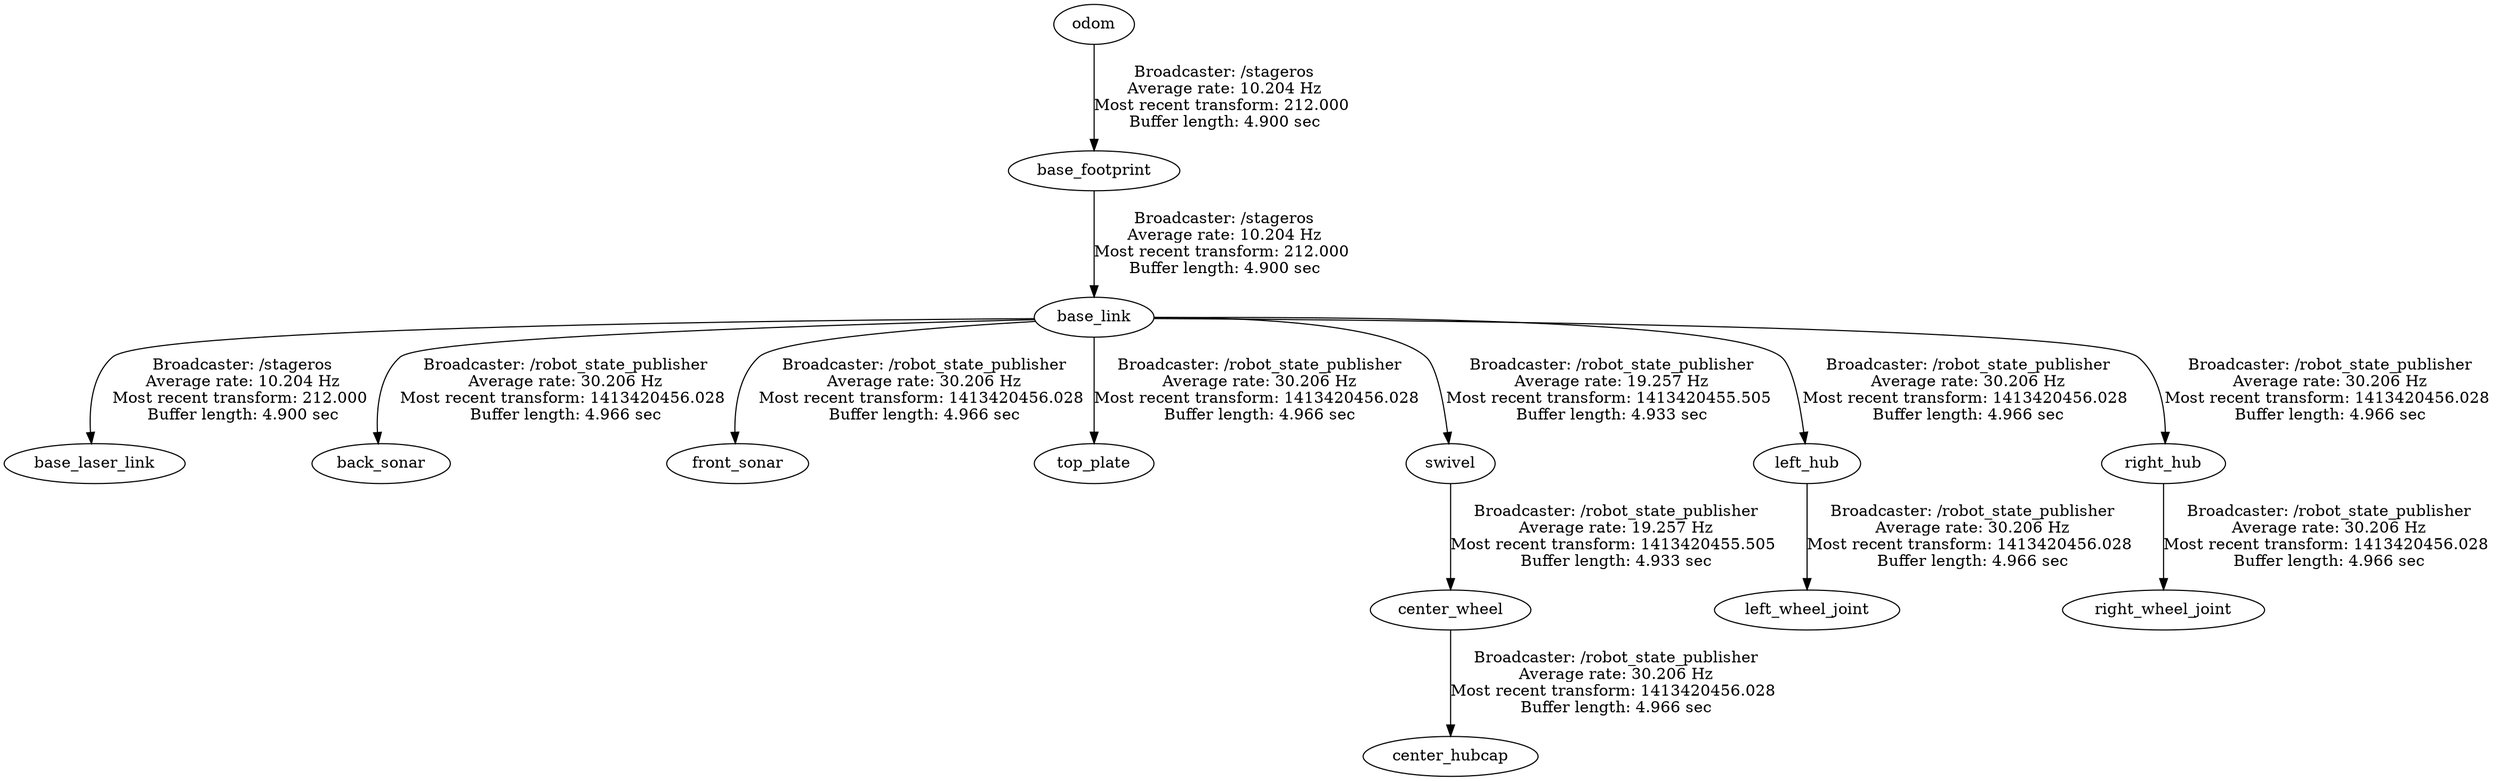 digraph G {
"base_link" -> "base_laser_link"[label="Broadcaster: /stageros\nAverage rate: 10.204 Hz\nMost recent transform: 212.000 \nBuffer length: 4.900 sec\n"];
"base_footprint" -> "base_link"[label="Broadcaster: /stageros\nAverage rate: 10.204 Hz\nMost recent transform: 212.000 \nBuffer length: 4.900 sec\n"];
"odom" -> "base_footprint"[label="Broadcaster: /stageros\nAverage rate: 10.204 Hz\nMost recent transform: 212.000 \nBuffer length: 4.900 sec\n"];
"base_link" -> "back_sonar"[label="Broadcaster: /robot_state_publisher\nAverage rate: 30.206 Hz\nMost recent transform: 1413420456.028 \nBuffer length: 4.966 sec\n"];
"base_link" -> "front_sonar"[label="Broadcaster: /robot_state_publisher\nAverage rate: 30.206 Hz\nMost recent transform: 1413420456.028 \nBuffer length: 4.966 sec\n"];
"base_link" -> "top_plate"[label="Broadcaster: /robot_state_publisher\nAverage rate: 30.206 Hz\nMost recent transform: 1413420456.028 \nBuffer length: 4.966 sec\n"];
"center_wheel" -> "center_hubcap"[label="Broadcaster: /robot_state_publisher\nAverage rate: 30.206 Hz\nMost recent transform: 1413420456.028 \nBuffer length: 4.966 sec\n"];
"swivel" -> "center_wheel"[label="Broadcaster: /robot_state_publisher\nAverage rate: 19.257 Hz\nMost recent transform: 1413420455.505 \nBuffer length: 4.933 sec\n"];
"base_link" -> "left_hub"[label="Broadcaster: /robot_state_publisher\nAverage rate: 30.206 Hz\nMost recent transform: 1413420456.028 \nBuffer length: 4.966 sec\n"];
"left_hub" -> "left_wheel_joint"[label="Broadcaster: /robot_state_publisher\nAverage rate: 30.206 Hz\nMost recent transform: 1413420456.028 \nBuffer length: 4.966 sec\n"];
"base_link" -> "right_hub"[label="Broadcaster: /robot_state_publisher\nAverage rate: 30.206 Hz\nMost recent transform: 1413420456.028 \nBuffer length: 4.966 sec\n"];
"right_hub" -> "right_wheel_joint"[label="Broadcaster: /robot_state_publisher\nAverage rate: 30.206 Hz\nMost recent transform: 1413420456.028 \nBuffer length: 4.966 sec\n"];
"base_link" -> "swivel"[label="Broadcaster: /robot_state_publisher\nAverage rate: 19.257 Hz\nMost recent transform: 1413420455.505 \nBuffer length: 4.933 sec\n"];
}